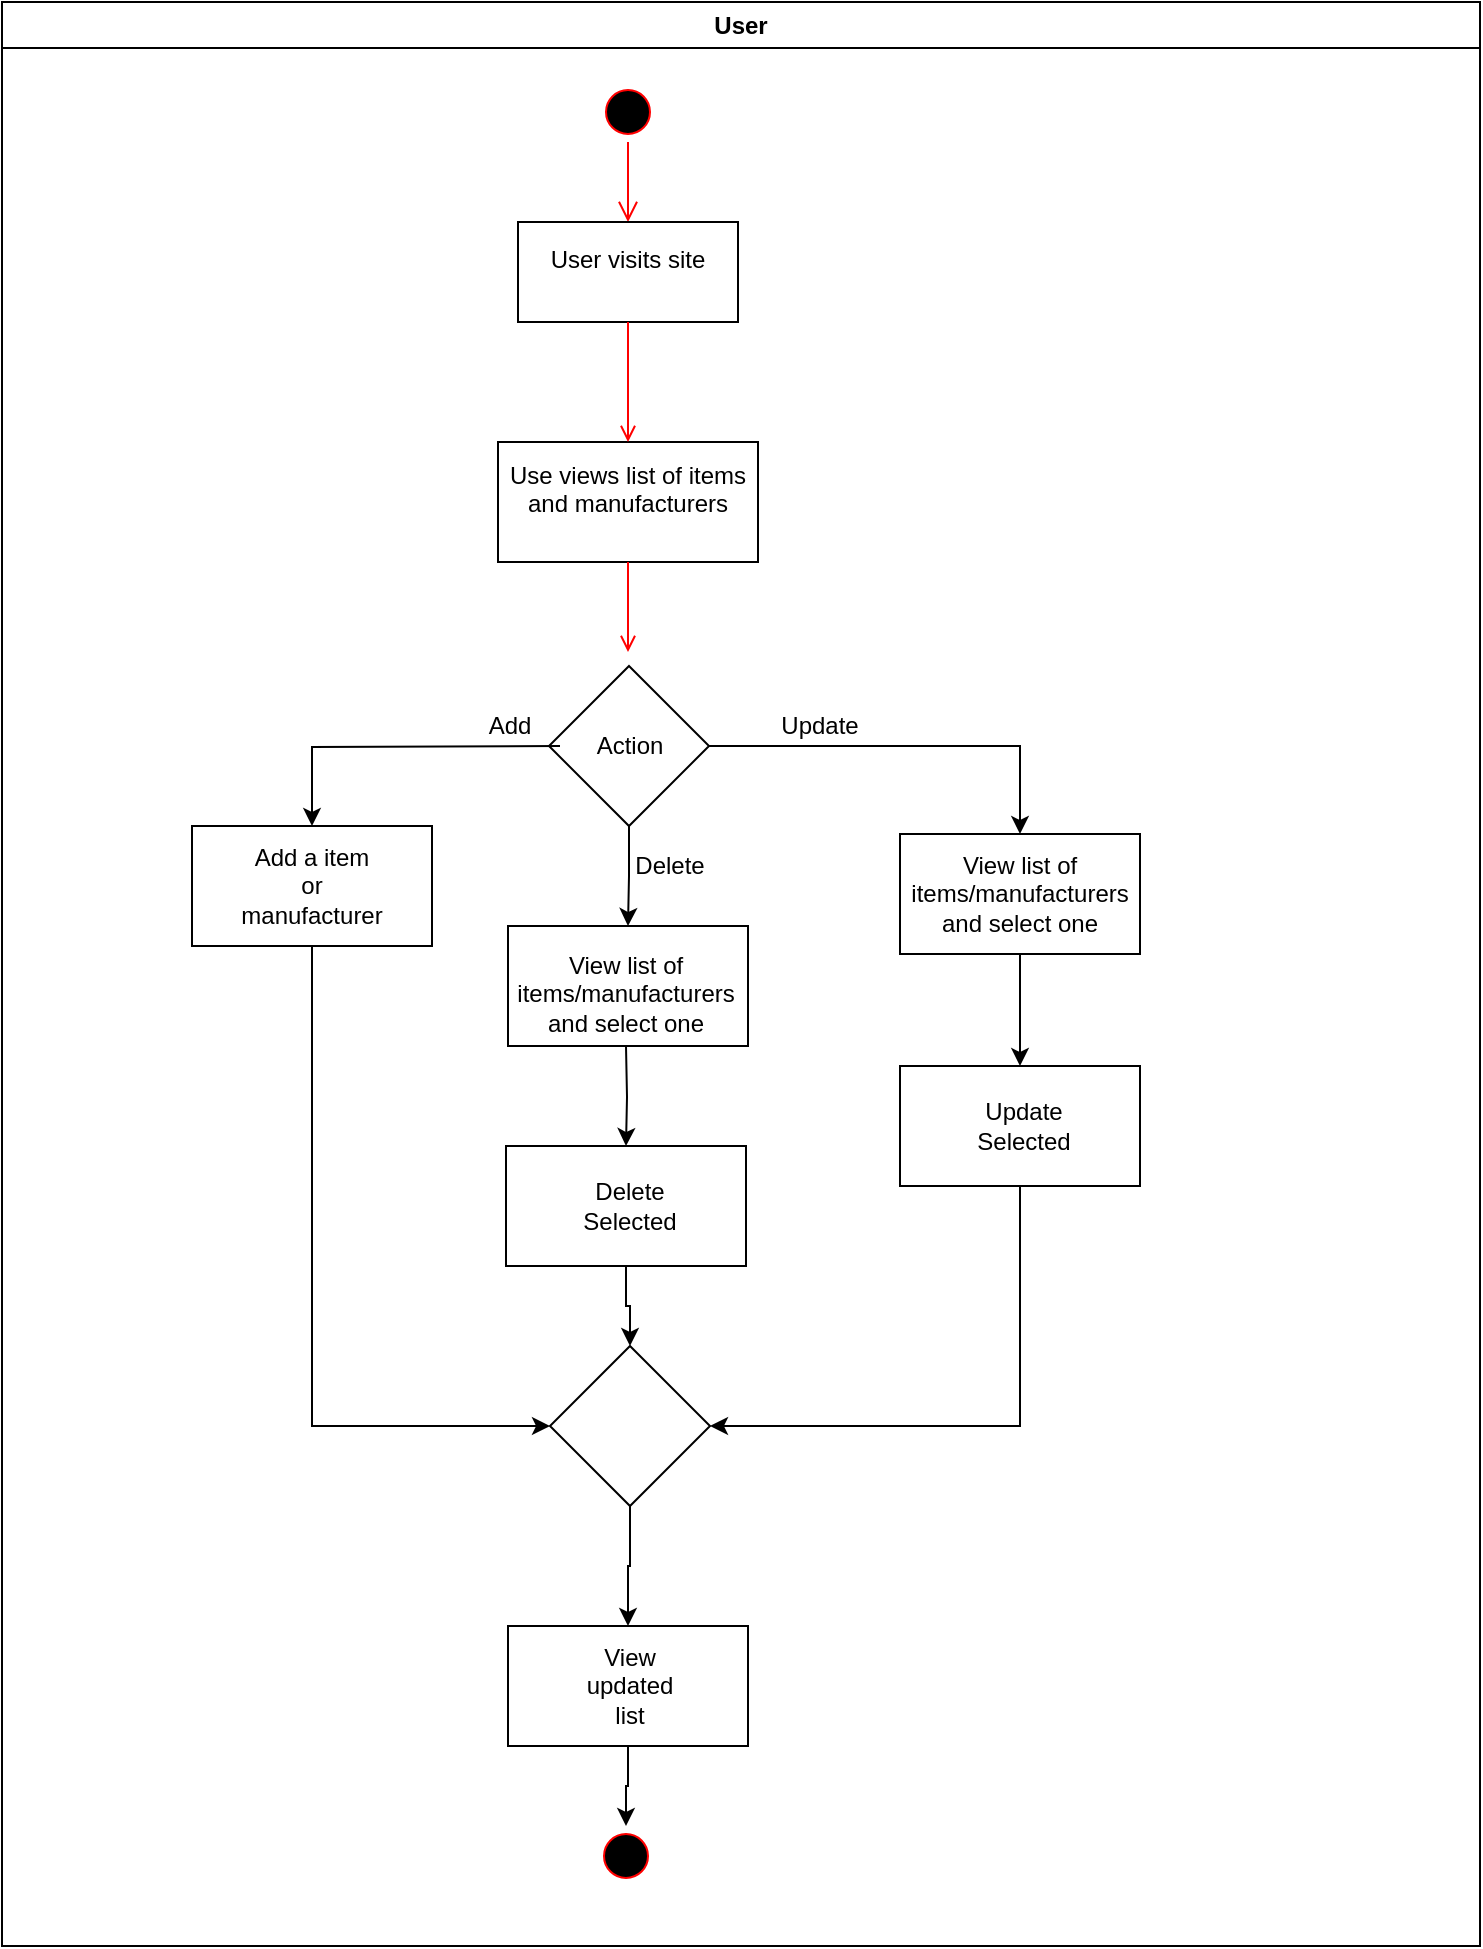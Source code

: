 <mxfile version="10.7.5" type="github"><diagram name="Page-1" id="e7e014a7-5840-1c2e-5031-d8a46d1fe8dd"><mxGraphModel dx="918" dy="549" grid="1" gridSize="10" guides="1" tooltips="1" connect="1" arrows="1" fold="1" page="1" pageScale="1" pageWidth="1169" pageHeight="826" background="#ffffff" math="0" shadow="0"><root><mxCell id="0"/><mxCell id="1" parent="0"/><mxCell id="2" value="User" style="swimlane;whiteSpace=wrap" parent="1" vertex="1"><mxGeometry x="161" y="128" width="739" height="972" as="geometry"/></mxCell><mxCell id="5" value="" style="ellipse;shape=startState;fillColor=#000000;strokeColor=#ff0000;" parent="2" vertex="1"><mxGeometry x="298" y="40" width="30" height="30" as="geometry"/></mxCell><mxCell id="6" value="" style="edgeStyle=elbowEdgeStyle;elbow=horizontal;verticalAlign=bottom;endArrow=open;endSize=8;strokeColor=#FF0000;endFill=1;rounded=0" parent="2" source="5" target="7" edge="1"><mxGeometry x="298" y="40" as="geometry"><mxPoint x="313" y="110" as="targetPoint"/></mxGeometry></mxCell><mxCell id="7" value="User visits site&#10;" style="" parent="2" vertex="1"><mxGeometry x="258" y="110" width="110" height="50" as="geometry"/></mxCell><mxCell id="8" value="Use views list of items &#10;and manufacturers&#10;" style="" parent="2" vertex="1"><mxGeometry x="248" y="220" width="130" height="60" as="geometry"/></mxCell><mxCell id="9" value="" style="endArrow=open;strokeColor=#FF0000;endFill=1;rounded=0" parent="2" source="7" target="8" edge="1"><mxGeometry relative="1" as="geometry"/></mxCell><mxCell id="11" value="" style="endArrow=open;strokeColor=#FF0000;endFill=1;rounded=0" parent="2" source="8" edge="1"><mxGeometry relative="1" as="geometry"><mxPoint x="313" y="325" as="targetPoint"/></mxGeometry></mxCell><mxCell id="k6tf2glxbigOGr6fmGQo-49" style="edgeStyle=orthogonalEdgeStyle;rounded=0;orthogonalLoop=1;jettySize=auto;html=1;exitX=0.5;exitY=1;exitDx=0;exitDy=0;entryX=0.5;entryY=0;entryDx=0;entryDy=0;" edge="1" parent="2" source="k6tf2glxbigOGr6fmGQo-41" target="k6tf2glxbigOGr6fmGQo-48"><mxGeometry relative="1" as="geometry"/></mxCell><mxCell id="k6tf2glxbigOGr6fmGQo-61" style="edgeStyle=orthogonalEdgeStyle;rounded=0;orthogonalLoop=1;jettySize=auto;html=1;" edge="1" parent="2" source="k6tf2glxbigOGr6fmGQo-41" target="k6tf2glxbigOGr6fmGQo-60"><mxGeometry relative="1" as="geometry"/></mxCell><mxCell id="k6tf2glxbigOGr6fmGQo-41" value="" style="rhombus;whiteSpace=wrap;html=1;" vertex="1" parent="2"><mxGeometry x="273.5" y="332" width="80" height="80" as="geometry"/></mxCell><mxCell id="k6tf2glxbigOGr6fmGQo-45" style="edgeStyle=orthogonalEdgeStyle;rounded=0;orthogonalLoop=1;jettySize=auto;html=1;entryX=0.5;entryY=0;entryDx=0;entryDy=0;" edge="1" parent="2" target="k6tf2glxbigOGr6fmGQo-43"><mxGeometry relative="1" as="geometry"><mxPoint x="279" y="372" as="sourcePoint"/></mxGeometry></mxCell><mxCell id="k6tf2glxbigOGr6fmGQo-42" value="Action&lt;br&gt;" style="text;html=1;strokeColor=none;fillColor=none;align=center;verticalAlign=middle;whiteSpace=wrap;rounded=0;" vertex="1" parent="2"><mxGeometry x="293.5" y="362" width="40" height="20" as="geometry"/></mxCell><mxCell id="k6tf2glxbigOGr6fmGQo-59" style="edgeStyle=orthogonalEdgeStyle;rounded=0;orthogonalLoop=1;jettySize=auto;html=1;entryX=0;entryY=0.5;entryDx=0;entryDy=0;" edge="1" parent="2" source="k6tf2glxbigOGr6fmGQo-43" target="k6tf2glxbigOGr6fmGQo-56"><mxGeometry relative="1" as="geometry"><Array as="points"><mxPoint x="155" y="712"/></Array></mxGeometry></mxCell><mxCell id="k6tf2glxbigOGr6fmGQo-43" value="" style="rounded=0;whiteSpace=wrap;html=1;" vertex="1" parent="2"><mxGeometry x="95" y="412" width="120" height="60" as="geometry"/></mxCell><mxCell id="k6tf2glxbigOGr6fmGQo-46" value="Add a item or manufacturer&lt;br&gt;" style="text;html=1;strokeColor=none;fillColor=none;align=center;verticalAlign=middle;whiteSpace=wrap;rounded=0;" vertex="1" parent="2"><mxGeometry x="135" y="432" width="40" height="20" as="geometry"/></mxCell><mxCell id="k6tf2glxbigOGr6fmGQo-47" value="Add" style="text;html=1;strokeColor=none;fillColor=none;align=center;verticalAlign=middle;whiteSpace=wrap;rounded=0;" vertex="1" parent="2"><mxGeometry x="234" y="352" width="40" height="20" as="geometry"/></mxCell><mxCell id="k6tf2glxbigOGr6fmGQo-48" value="" style="rounded=0;whiteSpace=wrap;html=1;" vertex="1" parent="2"><mxGeometry x="253" y="462" width="120" height="60" as="geometry"/></mxCell><mxCell id="k6tf2glxbigOGr6fmGQo-55" style="edgeStyle=orthogonalEdgeStyle;rounded=0;orthogonalLoop=1;jettySize=auto;html=1;entryX=0.5;entryY=0;entryDx=0;entryDy=0;" edge="1" parent="2" target="k6tf2glxbigOGr6fmGQo-52"><mxGeometry relative="1" as="geometry"><mxPoint x="312" y="522" as="sourcePoint"/></mxGeometry></mxCell><mxCell id="k6tf2glxbigOGr6fmGQo-50" value="View list of items/manufacturers and select one&lt;br&gt;" style="text;html=1;strokeColor=none;fillColor=none;align=center;verticalAlign=middle;whiteSpace=wrap;rounded=0;" vertex="1" parent="2"><mxGeometry x="292" y="486" width="40" height="20" as="geometry"/></mxCell><mxCell id="k6tf2glxbigOGr6fmGQo-51" value="Delete&lt;br&gt;" style="text;html=1;strokeColor=none;fillColor=none;align=center;verticalAlign=middle;whiteSpace=wrap;rounded=0;" vertex="1" parent="2"><mxGeometry x="313.5" y="422" width="40" height="20" as="geometry"/></mxCell><mxCell id="k6tf2glxbigOGr6fmGQo-57" style="edgeStyle=orthogonalEdgeStyle;rounded=0;orthogonalLoop=1;jettySize=auto;html=1;entryX=0.5;entryY=0;entryDx=0;entryDy=0;" edge="1" parent="2" source="k6tf2glxbigOGr6fmGQo-52" target="k6tf2glxbigOGr6fmGQo-56"><mxGeometry relative="1" as="geometry"/></mxCell><mxCell id="k6tf2glxbigOGr6fmGQo-52" value="" style="text;html=1;strokeColor=#000000;fillColor=#ffffff;align=center;verticalAlign=middle;whiteSpace=wrap;rounded=0;fontFamily=Helvetica;fontSize=12;fontColor=#000000;" vertex="1" parent="2"><mxGeometry x="252" y="572" width="120" height="60" as="geometry"/></mxCell><mxCell id="k6tf2glxbigOGr6fmGQo-53" value="Delete Selected&lt;br&gt;" style="text;html=1;strokeColor=none;fillColor=none;align=center;verticalAlign=middle;whiteSpace=wrap;rounded=0;" vertex="1" parent="2"><mxGeometry x="294" y="592" width="40" height="20" as="geometry"/></mxCell><mxCell id="k6tf2glxbigOGr6fmGQo-71" style="edgeStyle=orthogonalEdgeStyle;rounded=0;orthogonalLoop=1;jettySize=auto;html=1;entryX=0.5;entryY=0;entryDx=0;entryDy=0;" edge="1" parent="2" source="k6tf2glxbigOGr6fmGQo-56" target="k6tf2glxbigOGr6fmGQo-69"><mxGeometry relative="1" as="geometry"/></mxCell><mxCell id="k6tf2glxbigOGr6fmGQo-56" value="" style="rhombus;whiteSpace=wrap;html=1;" vertex="1" parent="2"><mxGeometry x="274" y="672" width="80" height="80" as="geometry"/></mxCell><mxCell id="k6tf2glxbigOGr6fmGQo-66" style="edgeStyle=orthogonalEdgeStyle;rounded=0;orthogonalLoop=1;jettySize=auto;html=1;entryX=0.5;entryY=0;entryDx=0;entryDy=0;" edge="1" parent="2" source="k6tf2glxbigOGr6fmGQo-60" target="k6tf2glxbigOGr6fmGQo-64"><mxGeometry relative="1" as="geometry"/></mxCell><mxCell id="k6tf2glxbigOGr6fmGQo-60" value="" style="rounded=0;whiteSpace=wrap;html=1;" vertex="1" parent="2"><mxGeometry x="449" y="416" width="120" height="60" as="geometry"/></mxCell><mxCell id="k6tf2glxbigOGr6fmGQo-62" value="Update" style="text;html=1;strokeColor=none;fillColor=none;align=center;verticalAlign=middle;whiteSpace=wrap;rounded=0;" vertex="1" parent="2"><mxGeometry x="389" y="352" width="40" height="20" as="geometry"/></mxCell><mxCell id="k6tf2glxbigOGr6fmGQo-63" value="View list of items/manufacturers and select one&lt;br&gt;" style="text;html=1;strokeColor=none;fillColor=none;align=center;verticalAlign=middle;whiteSpace=wrap;rounded=0;" vertex="1" parent="2"><mxGeometry x="489" y="436" width="40" height="20" as="geometry"/></mxCell><mxCell id="k6tf2glxbigOGr6fmGQo-67" style="edgeStyle=orthogonalEdgeStyle;rounded=0;orthogonalLoop=1;jettySize=auto;html=1;entryX=1;entryY=0.5;entryDx=0;entryDy=0;" edge="1" parent="2" source="k6tf2glxbigOGr6fmGQo-64" target="k6tf2glxbigOGr6fmGQo-56"><mxGeometry relative="1" as="geometry"><Array as="points"><mxPoint x="509" y="712"/></Array></mxGeometry></mxCell><mxCell id="k6tf2glxbigOGr6fmGQo-64" value="" style="text;html=1;strokeColor=#000000;fillColor=#ffffff;align=center;verticalAlign=middle;whiteSpace=wrap;rounded=0;fontFamily=Helvetica;fontSize=12;fontColor=#000000;" vertex="1" parent="2"><mxGeometry x="449" y="532" width="120" height="60" as="geometry"/></mxCell><mxCell id="k6tf2glxbigOGr6fmGQo-65" value="Update &lt;br&gt;Selected&lt;br&gt;" style="text;html=1;strokeColor=none;fillColor=none;align=center;verticalAlign=middle;whiteSpace=wrap;rounded=0;" vertex="1" parent="2"><mxGeometry x="491" y="552" width="40" height="20" as="geometry"/></mxCell><mxCell id="k6tf2glxbigOGr6fmGQo-73" style="edgeStyle=orthogonalEdgeStyle;rounded=0;orthogonalLoop=1;jettySize=auto;html=1;entryX=0.5;entryY=0;entryDx=0;entryDy=0;" edge="1" parent="2" source="k6tf2glxbigOGr6fmGQo-69" target="k6tf2glxbigOGr6fmGQo-72"><mxGeometry relative="1" as="geometry"/></mxCell><mxCell id="k6tf2glxbigOGr6fmGQo-69" value="" style="rounded=0;whiteSpace=wrap;html=1;" vertex="1" parent="2"><mxGeometry x="253" y="812" width="120" height="60" as="geometry"/></mxCell><mxCell id="k6tf2glxbigOGr6fmGQo-70" value="View updated list" style="text;html=1;strokeColor=none;fillColor=none;align=center;verticalAlign=middle;whiteSpace=wrap;rounded=0;" vertex="1" parent="2"><mxGeometry x="294" y="832" width="40" height="20" as="geometry"/></mxCell><mxCell id="k6tf2glxbigOGr6fmGQo-72" value="" style="ellipse;shape=startState;fillColor=#000000;strokeColor=#ff0000;" vertex="1" parent="2"><mxGeometry x="297" y="912" width="30" height="30" as="geometry"/></mxCell></root></mxGraphModel></diagram></mxfile>